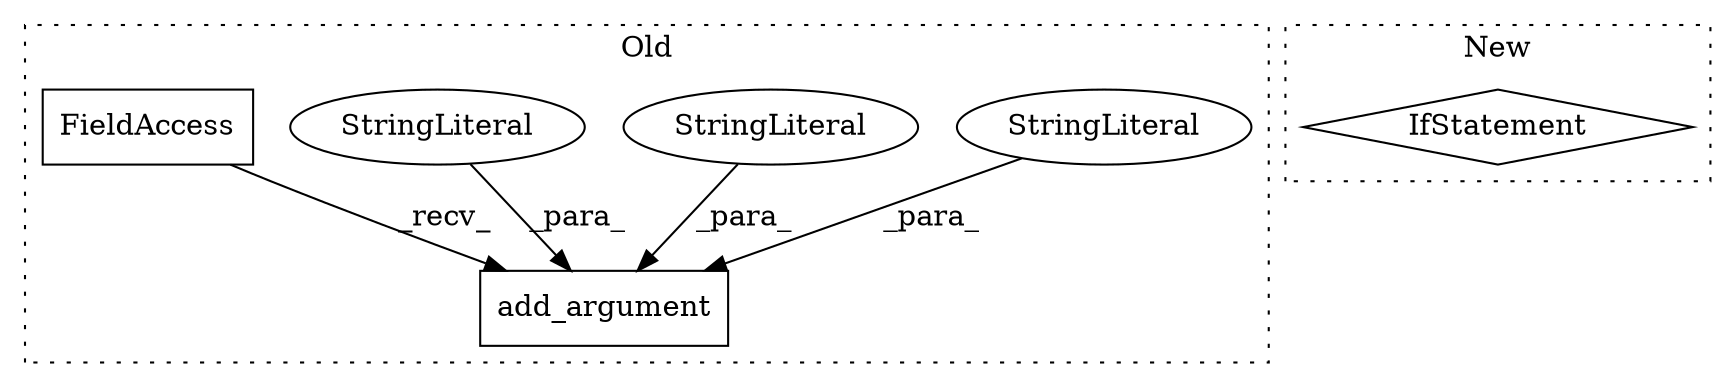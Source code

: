 digraph G {
subgraph cluster0 {
1 [label="add_argument" a="32" s="7194,7292" l="13,1" shape="box"];
3 [label="StringLiteral" a="45" s="7232" l="13" shape="ellipse"];
4 [label="StringLiteral" a="45" s="7207" l="11" shape="ellipse"];
5 [label="StringLiteral" a="45" s="7246" l="46" shape="ellipse"];
6 [label="FieldAccess" a="22" s="7187" l="6" shape="box"];
label = "Old";
style="dotted";
}
subgraph cluster1 {
2 [label="IfStatement" a="25" s="7758,7784" l="4,2" shape="diamond"];
label = "New";
style="dotted";
}
3 -> 1 [label="_para_"];
4 -> 1 [label="_para_"];
5 -> 1 [label="_para_"];
6 -> 1 [label="_recv_"];
}